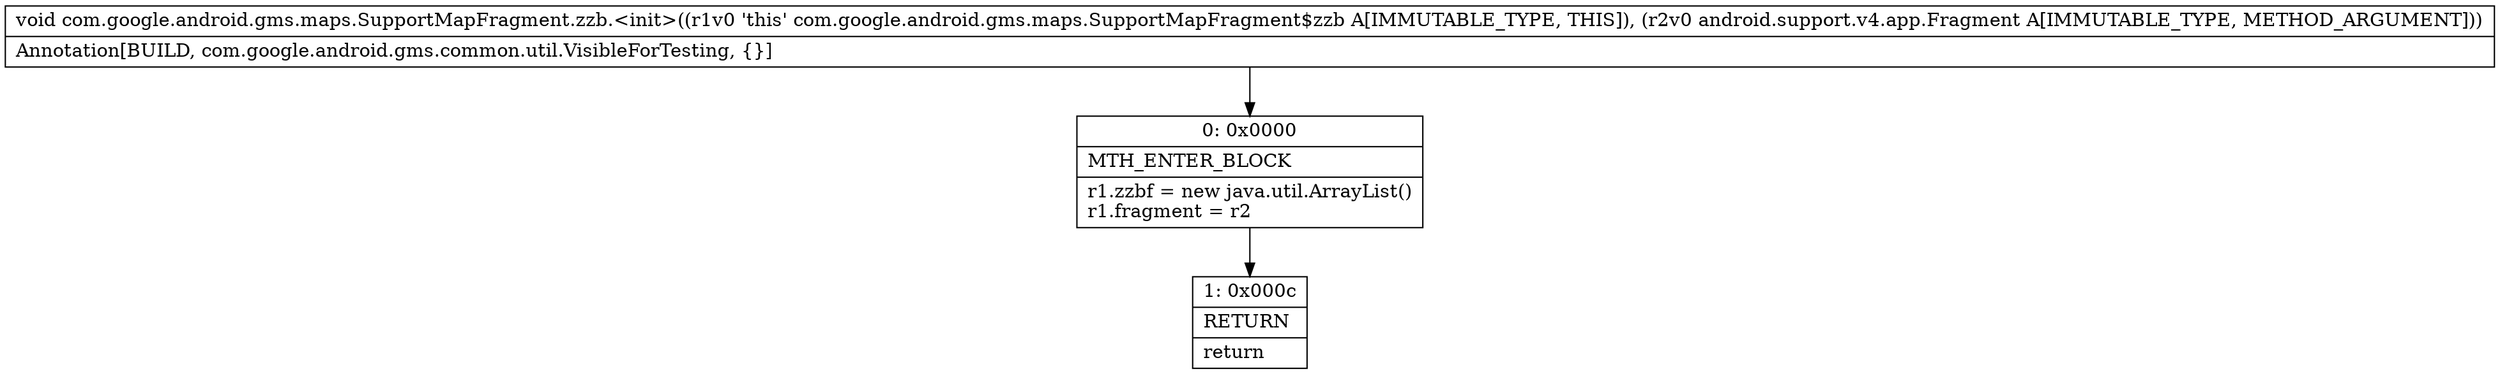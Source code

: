 digraph "CFG forcom.google.android.gms.maps.SupportMapFragment.zzb.\<init\>(Landroid\/support\/v4\/app\/Fragment;)V" {
Node_0 [shape=record,label="{0\:\ 0x0000|MTH_ENTER_BLOCK\l|r1.zzbf = new java.util.ArrayList()\lr1.fragment = r2\l}"];
Node_1 [shape=record,label="{1\:\ 0x000c|RETURN\l|return\l}"];
MethodNode[shape=record,label="{void com.google.android.gms.maps.SupportMapFragment.zzb.\<init\>((r1v0 'this' com.google.android.gms.maps.SupportMapFragment$zzb A[IMMUTABLE_TYPE, THIS]), (r2v0 android.support.v4.app.Fragment A[IMMUTABLE_TYPE, METHOD_ARGUMENT]))  | Annotation[BUILD, com.google.android.gms.common.util.VisibleForTesting, \{\}]\l}"];
MethodNode -> Node_0;
Node_0 -> Node_1;
}


